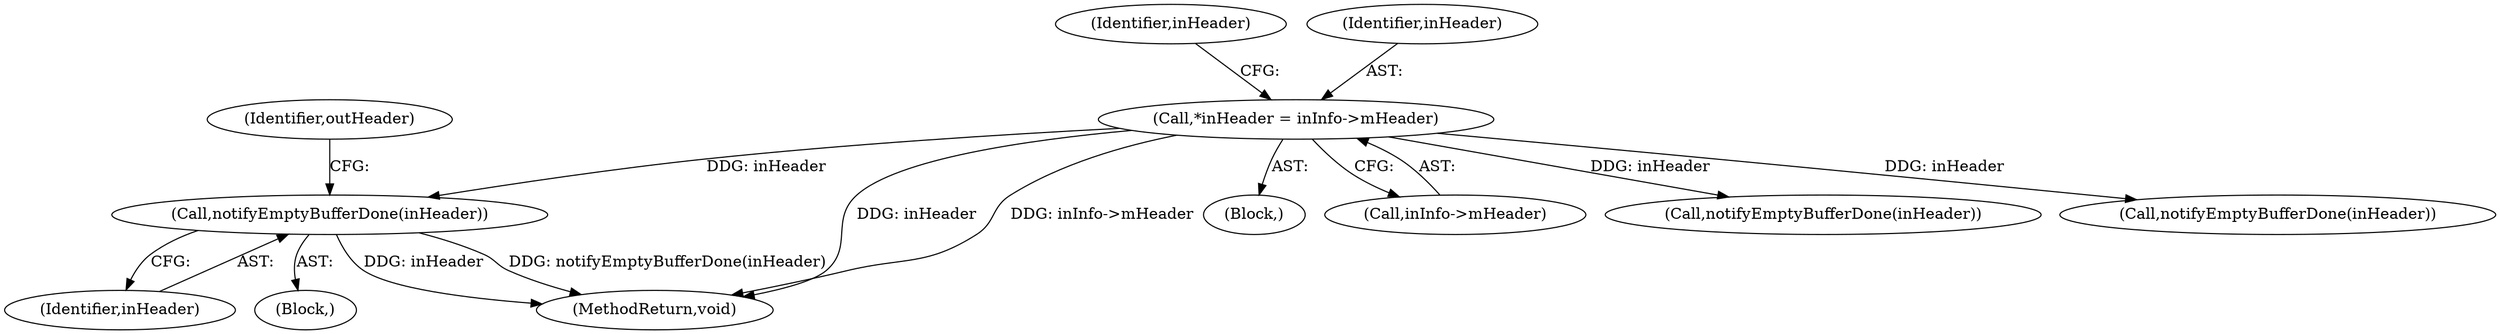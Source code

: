 digraph "0_Android_65756b4082cd79a2d99b2ccb5b392291fd53703f@pointer" {
"1000185" [label="(Call,notifyEmptyBufferDone(inHeader))"];
"1000138" [label="(Call,*inHeader = inInfo->mHeader)"];
"1000186" [label="(Identifier,inHeader)"];
"1000131" [label="(Block,)"];
"1000185" [label="(Call,notifyEmptyBufferDone(inHeader))"];
"1000146" [label="(Identifier,inHeader)"];
"1000177" [label="(Block,)"];
"1000140" [label="(Call,inInfo->mHeader)"];
"1000631" [label="(MethodReturn,void)"];
"1000157" [label="(Call,notifyEmptyBufferDone(inHeader))"];
"1000139" [label="(Identifier,inHeader)"];
"1000609" [label="(Call,notifyEmptyBufferDone(inHeader))"];
"1000189" [label="(Identifier,outHeader)"];
"1000138" [label="(Call,*inHeader = inInfo->mHeader)"];
"1000185" -> "1000177"  [label="AST: "];
"1000185" -> "1000186"  [label="CFG: "];
"1000186" -> "1000185"  [label="AST: "];
"1000189" -> "1000185"  [label="CFG: "];
"1000185" -> "1000631"  [label="DDG: inHeader"];
"1000185" -> "1000631"  [label="DDG: notifyEmptyBufferDone(inHeader)"];
"1000138" -> "1000185"  [label="DDG: inHeader"];
"1000138" -> "1000131"  [label="AST: "];
"1000138" -> "1000140"  [label="CFG: "];
"1000139" -> "1000138"  [label="AST: "];
"1000140" -> "1000138"  [label="AST: "];
"1000146" -> "1000138"  [label="CFG: "];
"1000138" -> "1000631"  [label="DDG: inHeader"];
"1000138" -> "1000631"  [label="DDG: inInfo->mHeader"];
"1000138" -> "1000157"  [label="DDG: inHeader"];
"1000138" -> "1000609"  [label="DDG: inHeader"];
}
